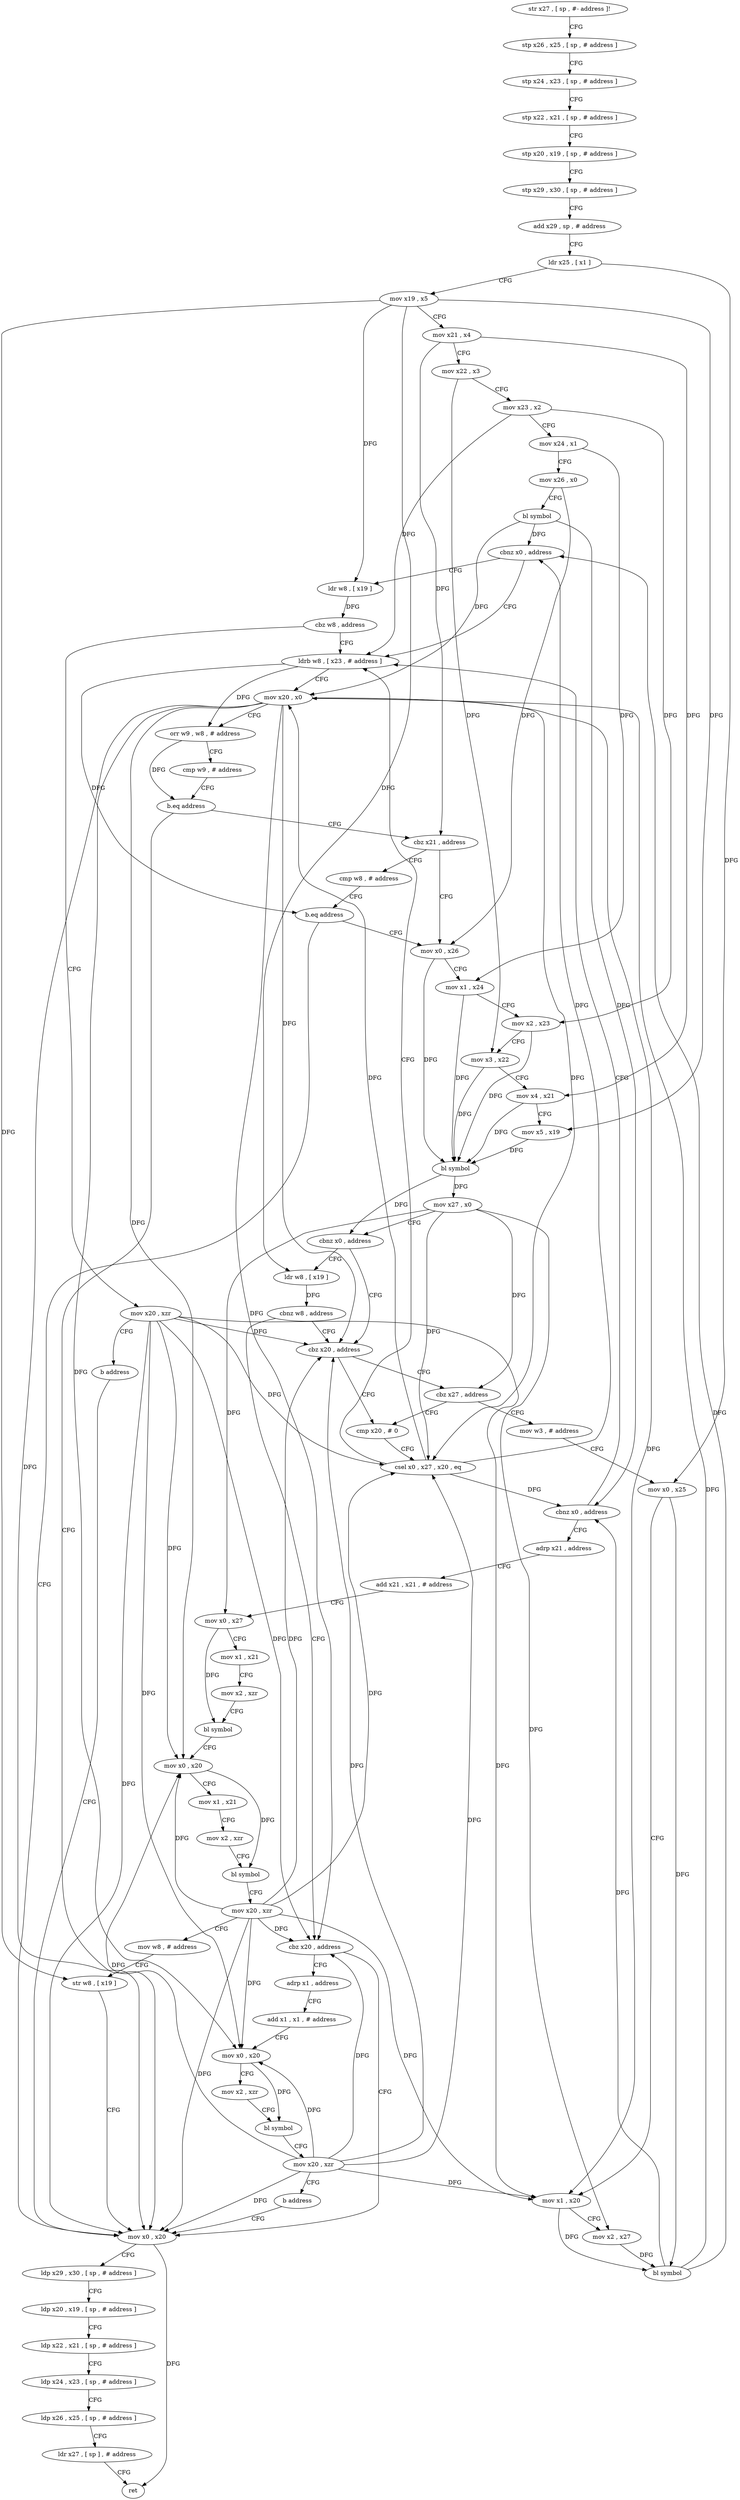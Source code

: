 digraph "func" {
"4228120" [label = "str x27 , [ sp , #- address ]!" ]
"4228124" [label = "stp x26 , x25 , [ sp , # address ]" ]
"4228128" [label = "stp x24 , x23 , [ sp , # address ]" ]
"4228132" [label = "stp x22 , x21 , [ sp , # address ]" ]
"4228136" [label = "stp x20 , x19 , [ sp , # address ]" ]
"4228140" [label = "stp x29 , x30 , [ sp , # address ]" ]
"4228144" [label = "add x29 , sp , # address" ]
"4228148" [label = "ldr x25 , [ x1 ]" ]
"4228152" [label = "mov x19 , x5" ]
"4228156" [label = "mov x21 , x4" ]
"4228160" [label = "mov x22 , x3" ]
"4228164" [label = "mov x23 , x2" ]
"4228168" [label = "mov x24 , x1" ]
"4228172" [label = "mov x26 , x0" ]
"4228176" [label = "bl symbol" ]
"4228180" [label = "cbnz x0 , address" ]
"4228208" [label = "ldrb w8 , [ x23 , # address ]" ]
"4228184" [label = "ldr w8 , [ x19 ]" ]
"4228212" [label = "mov x20 , x0" ]
"4228216" [label = "orr w9 , w8 , # address" ]
"4228220" [label = "cmp w9 , # address" ]
"4228224" [label = "b.eq address" ]
"4228368" [label = "mov x0 , x20" ]
"4228228" [label = "cbz x21 , address" ]
"4228188" [label = "cbz w8 , address" ]
"4228192" [label = "mov x20 , xzr" ]
"4228372" [label = "ldp x29 , x30 , [ sp , # address ]" ]
"4228376" [label = "ldp x20 , x19 , [ sp , # address ]" ]
"4228380" [label = "ldp x22 , x21 , [ sp , # address ]" ]
"4228384" [label = "ldp x24 , x23 , [ sp , # address ]" ]
"4228388" [label = "ldp x26 , x25 , [ sp , # address ]" ]
"4228392" [label = "ldr x27 , [ sp ] , # address" ]
"4228396" [label = "ret" ]
"4228240" [label = "mov x0 , x26" ]
"4228232" [label = "cmp w8 , # address" ]
"4228196" [label = "b address" ]
"4228244" [label = "mov x1 , x24" ]
"4228248" [label = "mov x2 , x23" ]
"4228252" [label = "mov x3 , x22" ]
"4228256" [label = "mov x4 , x21" ]
"4228260" [label = "mov x5 , x19" ]
"4228264" [label = "bl symbol" ]
"4228268" [label = "mov x27 , x0" ]
"4228272" [label = "cbnz x0 , address" ]
"4228284" [label = "cbz x20 , address" ]
"4228276" [label = "ldr w8 , [ x19 ]" ]
"4228236" [label = "b.eq address" ]
"4228200" [label = "cmp x20 , # 0" ]
"4228288" [label = "cbz x27 , address" ]
"4228280" [label = "cbnz w8 , address" ]
"4228400" [label = "cbz x20 , address" ]
"4228204" [label = "csel x0 , x27 , x20 , eq" ]
"4228292" [label = "mov w3 , # address" ]
"4228404" [label = "adrp x1 , address" ]
"4228296" [label = "mov x0 , x25" ]
"4228300" [label = "mov x1 , x20" ]
"4228304" [label = "mov x2 , x27" ]
"4228308" [label = "bl symbol" ]
"4228312" [label = "cbnz x0 , address" ]
"4228316" [label = "adrp x21 , address" ]
"4228408" [label = "add x1 , x1 , # address" ]
"4228412" [label = "mov x0 , x20" ]
"4228416" [label = "mov x2 , xzr" ]
"4228420" [label = "bl symbol" ]
"4228424" [label = "mov x20 , xzr" ]
"4228428" [label = "b address" ]
"4228320" [label = "add x21 , x21 , # address" ]
"4228324" [label = "mov x0 , x27" ]
"4228328" [label = "mov x1 , x21" ]
"4228332" [label = "mov x2 , xzr" ]
"4228336" [label = "bl symbol" ]
"4228340" [label = "mov x0 , x20" ]
"4228344" [label = "mov x1 , x21" ]
"4228348" [label = "mov x2 , xzr" ]
"4228352" [label = "bl symbol" ]
"4228356" [label = "mov x20 , xzr" ]
"4228360" [label = "mov w8 , # address" ]
"4228364" [label = "str w8 , [ x19 ]" ]
"4228120" -> "4228124" [ label = "CFG" ]
"4228124" -> "4228128" [ label = "CFG" ]
"4228128" -> "4228132" [ label = "CFG" ]
"4228132" -> "4228136" [ label = "CFG" ]
"4228136" -> "4228140" [ label = "CFG" ]
"4228140" -> "4228144" [ label = "CFG" ]
"4228144" -> "4228148" [ label = "CFG" ]
"4228148" -> "4228152" [ label = "CFG" ]
"4228148" -> "4228296" [ label = "DFG" ]
"4228152" -> "4228156" [ label = "CFG" ]
"4228152" -> "4228184" [ label = "DFG" ]
"4228152" -> "4228260" [ label = "DFG" ]
"4228152" -> "4228276" [ label = "DFG" ]
"4228152" -> "4228364" [ label = "DFG" ]
"4228156" -> "4228160" [ label = "CFG" ]
"4228156" -> "4228228" [ label = "DFG" ]
"4228156" -> "4228256" [ label = "DFG" ]
"4228160" -> "4228164" [ label = "CFG" ]
"4228160" -> "4228252" [ label = "DFG" ]
"4228164" -> "4228168" [ label = "CFG" ]
"4228164" -> "4228208" [ label = "DFG" ]
"4228164" -> "4228248" [ label = "DFG" ]
"4228168" -> "4228172" [ label = "CFG" ]
"4228168" -> "4228244" [ label = "DFG" ]
"4228172" -> "4228176" [ label = "CFG" ]
"4228172" -> "4228240" [ label = "DFG" ]
"4228176" -> "4228180" [ label = "DFG" ]
"4228176" -> "4228212" [ label = "DFG" ]
"4228176" -> "4228312" [ label = "DFG" ]
"4228180" -> "4228208" [ label = "CFG" ]
"4228180" -> "4228184" [ label = "CFG" ]
"4228208" -> "4228212" [ label = "CFG" ]
"4228208" -> "4228216" [ label = "DFG" ]
"4228208" -> "4228236" [ label = "DFG" ]
"4228184" -> "4228188" [ label = "DFG" ]
"4228212" -> "4228216" [ label = "CFG" ]
"4228212" -> "4228368" [ label = "DFG" ]
"4228212" -> "4228284" [ label = "DFG" ]
"4228212" -> "4228204" [ label = "DFG" ]
"4228212" -> "4228400" [ label = "DFG" ]
"4228212" -> "4228300" [ label = "DFG" ]
"4228212" -> "4228412" [ label = "DFG" ]
"4228212" -> "4228340" [ label = "DFG" ]
"4228216" -> "4228220" [ label = "CFG" ]
"4228216" -> "4228224" [ label = "DFG" ]
"4228220" -> "4228224" [ label = "CFG" ]
"4228224" -> "4228368" [ label = "CFG" ]
"4228224" -> "4228228" [ label = "CFG" ]
"4228368" -> "4228372" [ label = "CFG" ]
"4228368" -> "4228396" [ label = "DFG" ]
"4228228" -> "4228240" [ label = "CFG" ]
"4228228" -> "4228232" [ label = "CFG" ]
"4228188" -> "4228208" [ label = "CFG" ]
"4228188" -> "4228192" [ label = "CFG" ]
"4228192" -> "4228196" [ label = "CFG" ]
"4228192" -> "4228368" [ label = "DFG" ]
"4228192" -> "4228284" [ label = "DFG" ]
"4228192" -> "4228204" [ label = "DFG" ]
"4228192" -> "4228400" [ label = "DFG" ]
"4228192" -> "4228300" [ label = "DFG" ]
"4228192" -> "4228412" [ label = "DFG" ]
"4228192" -> "4228340" [ label = "DFG" ]
"4228372" -> "4228376" [ label = "CFG" ]
"4228376" -> "4228380" [ label = "CFG" ]
"4228380" -> "4228384" [ label = "CFG" ]
"4228384" -> "4228388" [ label = "CFG" ]
"4228388" -> "4228392" [ label = "CFG" ]
"4228392" -> "4228396" [ label = "CFG" ]
"4228240" -> "4228244" [ label = "CFG" ]
"4228240" -> "4228264" [ label = "DFG" ]
"4228232" -> "4228236" [ label = "CFG" ]
"4228196" -> "4228368" [ label = "CFG" ]
"4228244" -> "4228248" [ label = "CFG" ]
"4228244" -> "4228264" [ label = "DFG" ]
"4228248" -> "4228252" [ label = "CFG" ]
"4228248" -> "4228264" [ label = "DFG" ]
"4228252" -> "4228256" [ label = "CFG" ]
"4228252" -> "4228264" [ label = "DFG" ]
"4228256" -> "4228260" [ label = "CFG" ]
"4228256" -> "4228264" [ label = "DFG" ]
"4228260" -> "4228264" [ label = "DFG" ]
"4228264" -> "4228268" [ label = "DFG" ]
"4228264" -> "4228272" [ label = "DFG" ]
"4228268" -> "4228272" [ label = "CFG" ]
"4228268" -> "4228288" [ label = "DFG" ]
"4228268" -> "4228204" [ label = "DFG" ]
"4228268" -> "4228304" [ label = "DFG" ]
"4228268" -> "4228324" [ label = "DFG" ]
"4228272" -> "4228284" [ label = "CFG" ]
"4228272" -> "4228276" [ label = "CFG" ]
"4228284" -> "4228200" [ label = "CFG" ]
"4228284" -> "4228288" [ label = "CFG" ]
"4228276" -> "4228280" [ label = "DFG" ]
"4228236" -> "4228368" [ label = "CFG" ]
"4228236" -> "4228240" [ label = "CFG" ]
"4228200" -> "4228204" [ label = "CFG" ]
"4228288" -> "4228200" [ label = "CFG" ]
"4228288" -> "4228292" [ label = "CFG" ]
"4228280" -> "4228400" [ label = "CFG" ]
"4228280" -> "4228284" [ label = "CFG" ]
"4228400" -> "4228368" [ label = "CFG" ]
"4228400" -> "4228404" [ label = "CFG" ]
"4228204" -> "4228208" [ label = "CFG" ]
"4228204" -> "4228180" [ label = "DFG" ]
"4228204" -> "4228212" [ label = "DFG" ]
"4228204" -> "4228312" [ label = "DFG" ]
"4228292" -> "4228296" [ label = "CFG" ]
"4228404" -> "4228408" [ label = "CFG" ]
"4228296" -> "4228300" [ label = "CFG" ]
"4228296" -> "4228308" [ label = "DFG" ]
"4228300" -> "4228304" [ label = "CFG" ]
"4228300" -> "4228308" [ label = "DFG" ]
"4228304" -> "4228308" [ label = "DFG" ]
"4228308" -> "4228312" [ label = "DFG" ]
"4228308" -> "4228180" [ label = "DFG" ]
"4228308" -> "4228212" [ label = "DFG" ]
"4228312" -> "4228208" [ label = "CFG" ]
"4228312" -> "4228316" [ label = "CFG" ]
"4228316" -> "4228320" [ label = "CFG" ]
"4228408" -> "4228412" [ label = "CFG" ]
"4228412" -> "4228416" [ label = "CFG" ]
"4228412" -> "4228420" [ label = "DFG" ]
"4228416" -> "4228420" [ label = "CFG" ]
"4228420" -> "4228424" [ label = "CFG" ]
"4228424" -> "4228428" [ label = "CFG" ]
"4228424" -> "4228368" [ label = "DFG" ]
"4228424" -> "4228284" [ label = "DFG" ]
"4228424" -> "4228204" [ label = "DFG" ]
"4228424" -> "4228400" [ label = "DFG" ]
"4228424" -> "4228300" [ label = "DFG" ]
"4228424" -> "4228412" [ label = "DFG" ]
"4228424" -> "4228340" [ label = "DFG" ]
"4228428" -> "4228368" [ label = "CFG" ]
"4228320" -> "4228324" [ label = "CFG" ]
"4228324" -> "4228328" [ label = "CFG" ]
"4228324" -> "4228336" [ label = "DFG" ]
"4228328" -> "4228332" [ label = "CFG" ]
"4228332" -> "4228336" [ label = "CFG" ]
"4228336" -> "4228340" [ label = "CFG" ]
"4228340" -> "4228344" [ label = "CFG" ]
"4228340" -> "4228352" [ label = "DFG" ]
"4228344" -> "4228348" [ label = "CFG" ]
"4228348" -> "4228352" [ label = "CFG" ]
"4228352" -> "4228356" [ label = "CFG" ]
"4228356" -> "4228360" [ label = "CFG" ]
"4228356" -> "4228368" [ label = "DFG" ]
"4228356" -> "4228284" [ label = "DFG" ]
"4228356" -> "4228204" [ label = "DFG" ]
"4228356" -> "4228400" [ label = "DFG" ]
"4228356" -> "4228300" [ label = "DFG" ]
"4228356" -> "4228412" [ label = "DFG" ]
"4228356" -> "4228340" [ label = "DFG" ]
"4228360" -> "4228364" [ label = "CFG" ]
"4228364" -> "4228368" [ label = "CFG" ]
}
